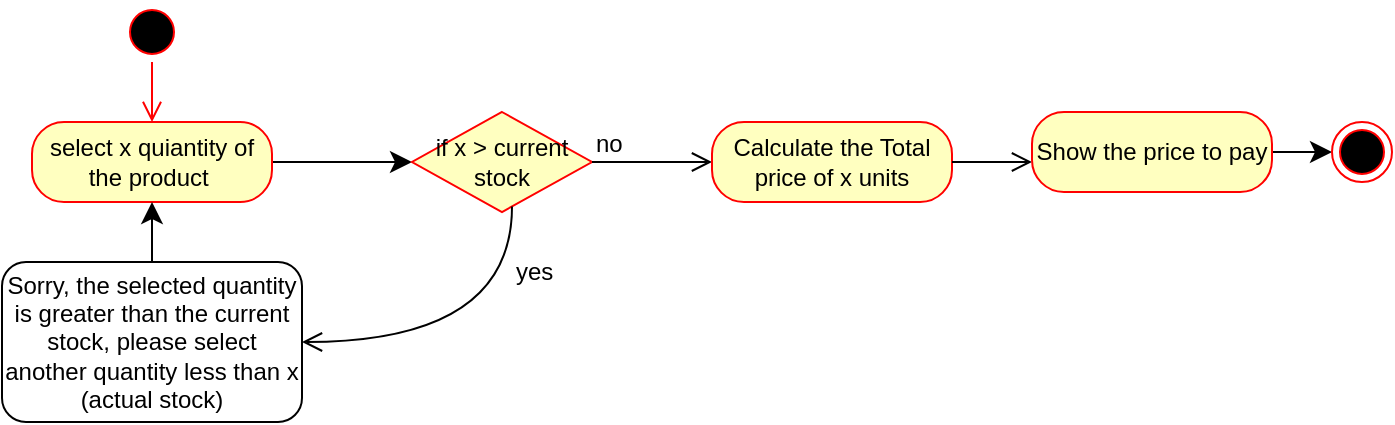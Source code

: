 <mxfile version="24.2.2" type="device">
  <diagram name="Página-1" id="4aeP5MPHnUegkw_-Ujau">
    <mxGraphModel dx="1100" dy="595" grid="1" gridSize="10" guides="1" tooltips="1" connect="1" arrows="1" fold="1" page="1" pageScale="1" pageWidth="827" pageHeight="1169" math="0" shadow="0">
      <root>
        <mxCell id="0" />
        <mxCell id="1" parent="0" />
        <mxCell id="T92ASDZM6Qxce1wt2V_N-1" value="" style="ellipse;html=1;shape=startState;fillColor=#000000;strokeColor=#ff0000;" vertex="1" parent="1">
          <mxGeometry x="65" y="40" width="30" height="30" as="geometry" />
        </mxCell>
        <mxCell id="T92ASDZM6Qxce1wt2V_N-2" value="" style="edgeStyle=orthogonalEdgeStyle;html=1;verticalAlign=bottom;endArrow=open;endSize=8;strokeColor=#ff0000;rounded=0;fontSize=12;curved=1;" edge="1" source="T92ASDZM6Qxce1wt2V_N-1" parent="1" target="T92ASDZM6Qxce1wt2V_N-3">
          <mxGeometry relative="1" as="geometry">
            <mxPoint x="80" y="130" as="targetPoint" />
          </mxGeometry>
        </mxCell>
        <mxCell id="T92ASDZM6Qxce1wt2V_N-10" style="edgeStyle=none;curved=1;rounded=0;orthogonalLoop=1;jettySize=auto;html=1;entryX=0;entryY=0.5;entryDx=0;entryDy=0;fontSize=12;startSize=8;endSize=8;" edge="1" parent="1" source="T92ASDZM6Qxce1wt2V_N-3" target="T92ASDZM6Qxce1wt2V_N-7">
          <mxGeometry relative="1" as="geometry" />
        </mxCell>
        <mxCell id="T92ASDZM6Qxce1wt2V_N-3" value="select x quiantity of the product&amp;nbsp;" style="rounded=1;whiteSpace=wrap;html=1;arcSize=40;fontColor=#000000;fillColor=#ffffc0;strokeColor=#ff0000;" vertex="1" parent="1">
          <mxGeometry x="20" y="100" width="120" height="40" as="geometry" />
        </mxCell>
        <mxCell id="T92ASDZM6Qxce1wt2V_N-7" value="if x &amp;gt; current stock" style="rhombus;whiteSpace=wrap;html=1;fontColor=#000000;fillColor=#ffffc0;strokeColor=#ff0000;" vertex="1" parent="1">
          <mxGeometry x="210" y="95" width="90" height="50" as="geometry" />
        </mxCell>
        <mxCell id="T92ASDZM6Qxce1wt2V_N-8" value="no" style="edgeStyle=orthogonalEdgeStyle;html=1;align=left;verticalAlign=bottom;endArrow=open;endSize=8;rounded=0;fontSize=12;curved=1;" edge="1" source="T92ASDZM6Qxce1wt2V_N-7" parent="1" target="T92ASDZM6Qxce1wt2V_N-16">
          <mxGeometry x="-1" relative="1" as="geometry">
            <mxPoint x="360" y="120" as="targetPoint" />
          </mxGeometry>
        </mxCell>
        <mxCell id="T92ASDZM6Qxce1wt2V_N-9" value="yes" style="edgeStyle=orthogonalEdgeStyle;html=1;align=left;verticalAlign=top;endArrow=open;endSize=8;rounded=0;fontSize=12;curved=1;entryX=1;entryY=0.5;entryDx=0;entryDy=0;" edge="1" source="T92ASDZM6Qxce1wt2V_N-7" parent="1" target="T92ASDZM6Qxce1wt2V_N-11">
          <mxGeometry x="-0.788" relative="1" as="geometry">
            <mxPoint x="230" y="210" as="targetPoint" />
            <Array as="points">
              <mxPoint x="260" y="210" />
            </Array>
            <mxPoint as="offset" />
          </mxGeometry>
        </mxCell>
        <mxCell id="T92ASDZM6Qxce1wt2V_N-15" style="edgeStyle=none;curved=1;rounded=0;orthogonalLoop=1;jettySize=auto;html=1;fontSize=12;startSize=8;endSize=8;" edge="1" parent="1" source="T92ASDZM6Qxce1wt2V_N-11" target="T92ASDZM6Qxce1wt2V_N-3">
          <mxGeometry relative="1" as="geometry" />
        </mxCell>
        <mxCell id="T92ASDZM6Qxce1wt2V_N-11" value="Sorry, the selected quantity is greater than the current stock, please select another quantity less than x (actual stock)" style="rounded=1;whiteSpace=wrap;html=1;" vertex="1" parent="1">
          <mxGeometry x="5" y="170" width="150" height="80" as="geometry" />
        </mxCell>
        <mxCell id="T92ASDZM6Qxce1wt2V_N-16" value="Calculate the Total price of x units" style="rounded=1;whiteSpace=wrap;html=1;arcSize=40;fontColor=#000000;fillColor=#ffffc0;strokeColor=#ff0000;" vertex="1" parent="1">
          <mxGeometry x="360" y="100" width="120" height="40" as="geometry" />
        </mxCell>
        <mxCell id="T92ASDZM6Qxce1wt2V_N-17" value="" style="edgeStyle=orthogonalEdgeStyle;html=1;verticalAlign=bottom;endArrow=open;endSize=8;rounded=0;fontSize=12;curved=1;" edge="1" source="T92ASDZM6Qxce1wt2V_N-16" parent="1" target="T92ASDZM6Qxce1wt2V_N-18">
          <mxGeometry relative="1" as="geometry">
            <mxPoint x="570" y="120" as="targetPoint" />
            <Array as="points">
              <mxPoint x="525" y="120" />
              <mxPoint x="525" y="121" />
              <mxPoint x="570" y="121" />
              <mxPoint x="570" y="115" />
            </Array>
          </mxGeometry>
        </mxCell>
        <mxCell id="T92ASDZM6Qxce1wt2V_N-21" style="edgeStyle=none;curved=1;rounded=0;orthogonalLoop=1;jettySize=auto;html=1;fontSize=12;startSize=8;endSize=8;" edge="1" parent="1" source="T92ASDZM6Qxce1wt2V_N-18" target="T92ASDZM6Qxce1wt2V_N-20">
          <mxGeometry relative="1" as="geometry" />
        </mxCell>
        <mxCell id="T92ASDZM6Qxce1wt2V_N-18" value="Show the price to pay" style="rounded=1;whiteSpace=wrap;html=1;arcSize=40;fontColor=#000000;fillColor=#ffffc0;strokeColor=#ff0000;" vertex="1" parent="1">
          <mxGeometry x="520" y="95" width="120" height="40" as="geometry" />
        </mxCell>
        <mxCell id="T92ASDZM6Qxce1wt2V_N-20" value="" style="ellipse;html=1;shape=endState;fillColor=#000000;strokeColor=#ff0000;" vertex="1" parent="1">
          <mxGeometry x="670" y="100" width="30" height="30" as="geometry" />
        </mxCell>
      </root>
    </mxGraphModel>
  </diagram>
</mxfile>
